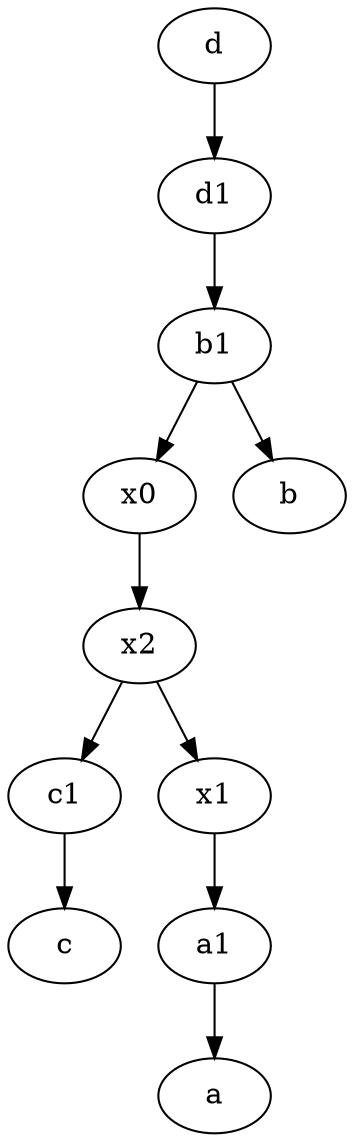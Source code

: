 digraph  {
	c1 [pos="30,15!"];
	d [pos="20,30!"];
	b1 [pos="45,20!"];
	x1;
	d1 [pos="25,30!"];
	a1 [pos="40,15!"];
	x0;
	x2;
	x2 -> c1;
	b1 -> x0;
	d -> d1;
	x0 -> x2;
	a1 -> a;
	x2 -> x1;
	x1 -> a1;
	d1 -> b1;
	b1 -> b;
	c1 -> c;

	}